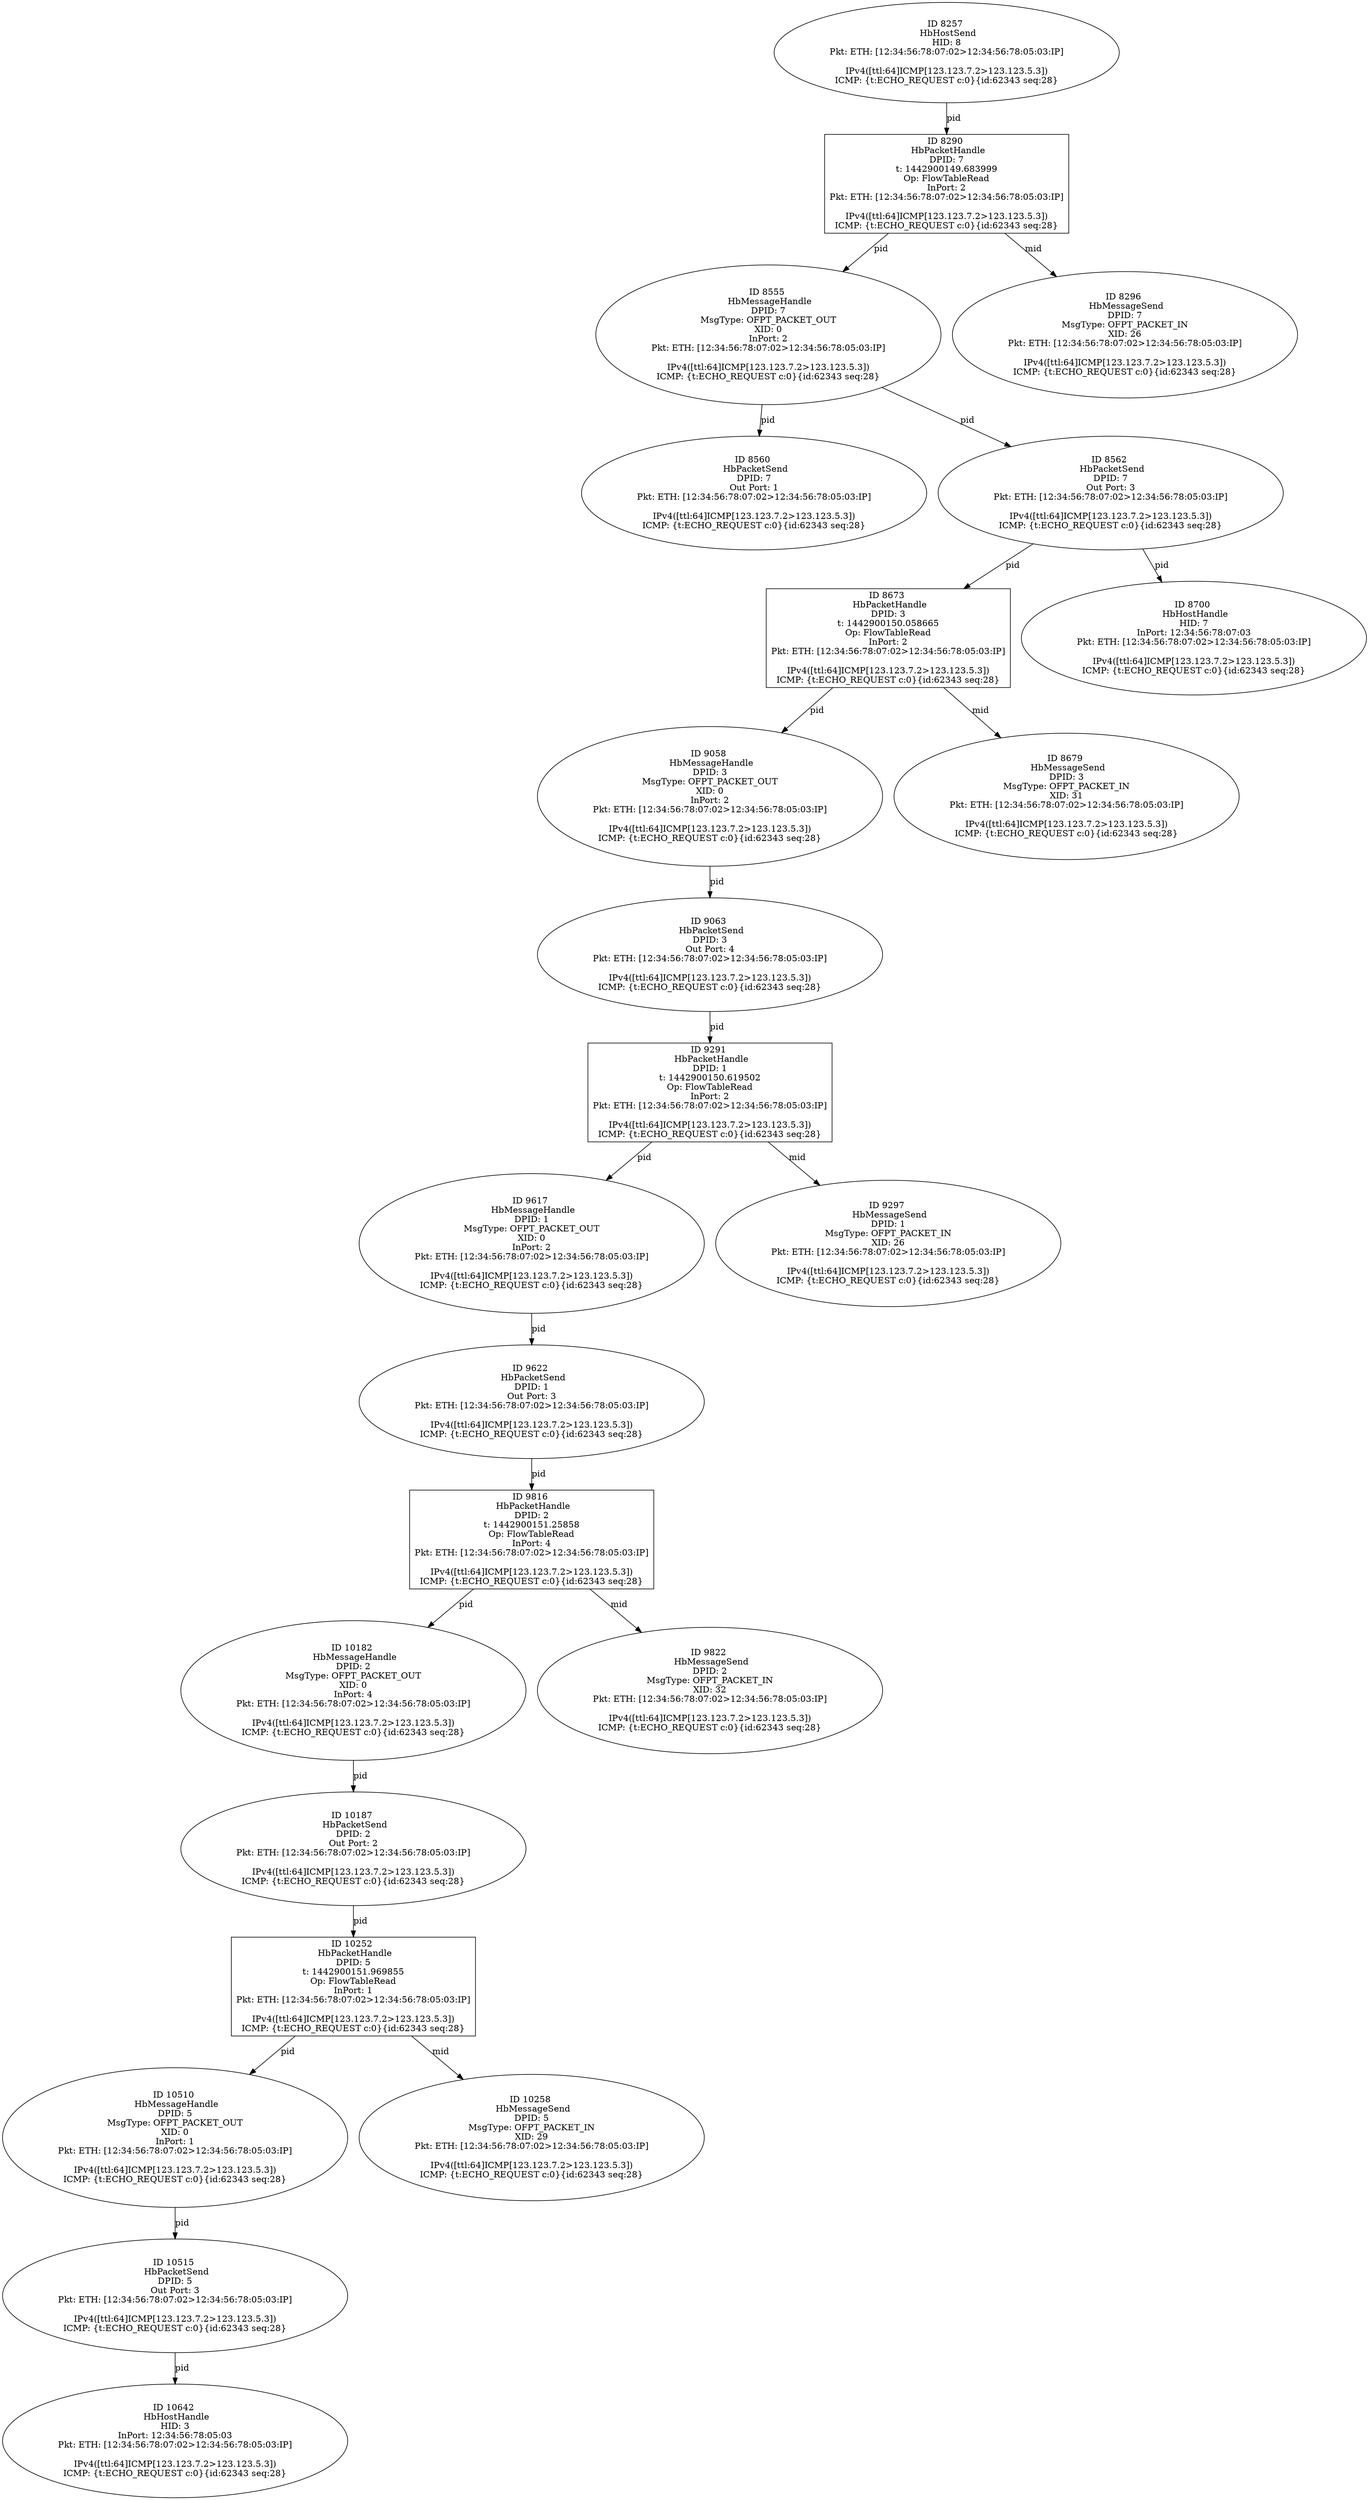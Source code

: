 strict digraph G {
8555 [shape=oval, event=<hb_events.HbMessageHandle object at 0x109aea790>, label="ID 8555 
 HbMessageHandle
DPID: 7
MsgType: OFPT_PACKET_OUT
XID: 0
InPort: 2
Pkt: ETH: [12:34:56:78:07:02>12:34:56:78:05:03:IP]

IPv4([ttl:64]ICMP[123.123.7.2>123.123.5.3])
ICMP: {t:ECHO_REQUEST c:0}{id:62343 seq:28}"];
10252 [shape=box, event=<hb_events.HbPacketHandle object at 0x109f12810>, label="ID 10252 
 HbPacketHandle
DPID: 5
t: 1442900151.969855
Op: FlowTableRead
InPort: 1
Pkt: ETH: [12:34:56:78:07:02>12:34:56:78:05:03:IP]

IPv4([ttl:64]ICMP[123.123.7.2>123.123.5.3])
ICMP: {t:ECHO_REQUEST c:0}{id:62343 seq:28}"];
10510 [shape=oval, event=<hb_events.HbMessageHandle object at 0x10a014790>, label="ID 10510 
 HbMessageHandle
DPID: 5
MsgType: OFPT_PACKET_OUT
XID: 0
InPort: 1
Pkt: ETH: [12:34:56:78:07:02>12:34:56:78:05:03:IP]

IPv4([ttl:64]ICMP[123.123.7.2>123.123.5.3])
ICMP: {t:ECHO_REQUEST c:0}{id:62343 seq:28}"];
9617 [shape=oval, event=<hb_events.HbMessageHandle object at 0x109d14890>, label="ID 9617 
 HbMessageHandle
DPID: 1
MsgType: OFPT_PACKET_OUT
XID: 0
InPort: 2
Pkt: ETH: [12:34:56:78:07:02>12:34:56:78:05:03:IP]

IPv4([ttl:64]ICMP[123.123.7.2>123.123.5.3])
ICMP: {t:ECHO_REQUEST c:0}{id:62343 seq:28}"];
10642 [shape=oval, event=<hb_events.HbHostHandle object at 0x10a063d10>, label="ID 10642 
 HbHostHandle
HID: 3
InPort: 12:34:56:78:05:03
Pkt: ETH: [12:34:56:78:07:02>12:34:56:78:05:03:IP]

IPv4([ttl:64]ICMP[123.123.7.2>123.123.5.3])
ICMP: {t:ECHO_REQUEST c:0}{id:62343 seq:28}"];
10515 [shape=oval, event=<hb_events.HbPacketSend object at 0x10a014d10>, label="ID 10515 
 HbPacketSend
DPID: 5
Out Port: 3
Pkt: ETH: [12:34:56:78:07:02>12:34:56:78:05:03:IP]

IPv4([ttl:64]ICMP[123.123.7.2>123.123.5.3])
ICMP: {t:ECHO_REQUEST c:0}{id:62343 seq:28}"];
9622 [shape=oval, event=<hb_events.HbPacketSend object at 0x109ce0f50>, label="ID 9622 
 HbPacketSend
DPID: 1
Out Port: 3
Pkt: ETH: [12:34:56:78:07:02>12:34:56:78:05:03:IP]

IPv4([ttl:64]ICMP[123.123.7.2>123.123.5.3])
ICMP: {t:ECHO_REQUEST c:0}{id:62343 seq:28}"];
8257 [shape=oval, event=<hb_events.HbHostSend object at 0x109a6b790>, label="ID 8257 
 HbHostSend
HID: 8
Pkt: ETH: [12:34:56:78:07:02>12:34:56:78:05:03:IP]

IPv4([ttl:64]ICMP[123.123.7.2>123.123.5.3])
ICMP: {t:ECHO_REQUEST c:0}{id:62343 seq:28}"];
10187 [shape=oval, event=<hb_events.HbPacketSend object at 0x109ecafd0>, label="ID 10187 
 HbPacketSend
DPID: 2
Out Port: 2
Pkt: ETH: [12:34:56:78:07:02>12:34:56:78:05:03:IP]

IPv4([ttl:64]ICMP[123.123.7.2>123.123.5.3])
ICMP: {t:ECHO_REQUEST c:0}{id:62343 seq:28}"];
10182 [shape=oval, event=<hb_events.HbMessageHandle object at 0x109edeb10>, label="ID 10182 
 HbMessageHandle
DPID: 2
MsgType: OFPT_PACKET_OUT
XID: 0
InPort: 4
Pkt: ETH: [12:34:56:78:07:02>12:34:56:78:05:03:IP]

IPv4([ttl:64]ICMP[123.123.7.2>123.123.5.3])
ICMP: {t:ECHO_REQUEST c:0}{id:62343 seq:28}"];
9291 [shape=box, event=<hb_events.HbPacketHandle object at 0x109c4e750>, label="ID 9291 
 HbPacketHandle
DPID: 1
t: 1442900150.619502
Op: FlowTableRead
InPort: 2
Pkt: ETH: [12:34:56:78:07:02>12:34:56:78:05:03:IP]

IPv4([ttl:64]ICMP[123.123.7.2>123.123.5.3])
ICMP: {t:ECHO_REQUEST c:0}{id:62343 seq:28}"];
8290 [shape=box, event=<hb_events.HbPacketHandle object at 0x109a73610>, label="ID 8290 
 HbPacketHandle
DPID: 7
t: 1442900149.683999
Op: FlowTableRead
InPort: 2
Pkt: ETH: [12:34:56:78:07:02>12:34:56:78:05:03:IP]

IPv4([ttl:64]ICMP[123.123.7.2>123.123.5.3])
ICMP: {t:ECHO_REQUEST c:0}{id:62343 seq:28}"];
9297 [shape=oval, event=<hb_events.HbMessageSend object at 0x109c42090>, label="ID 9297 
 HbMessageSend
DPID: 1
MsgType: OFPT_PACKET_IN
XID: 26
Pkt: ETH: [12:34:56:78:07:02>12:34:56:78:05:03:IP]

IPv4([ttl:64]ICMP[123.123.7.2>123.123.5.3])
ICMP: {t:ECHO_REQUEST c:0}{id:62343 seq:28}"];
9816 [shape=box, event=<hb_events.HbPacketHandle object at 0x109db5950>, label="ID 9816 
 HbPacketHandle
DPID: 2
t: 1442900151.25858
Op: FlowTableRead
InPort: 4
Pkt: ETH: [12:34:56:78:07:02>12:34:56:78:05:03:IP]

IPv4([ttl:64]ICMP[123.123.7.2>123.123.5.3])
ICMP: {t:ECHO_REQUEST c:0}{id:62343 seq:28}"];
9822 [shape=oval, event=<hb_events.HbMessageSend object at 0x109dbd210>, label="ID 9822 
 HbMessageSend
DPID: 2
MsgType: OFPT_PACKET_IN
XID: 32
Pkt: ETH: [12:34:56:78:07:02>12:34:56:78:05:03:IP]

IPv4([ttl:64]ICMP[123.123.7.2>123.123.5.3])
ICMP: {t:ECHO_REQUEST c:0}{id:62343 seq:28}"];
8673 [shape=box, event=<hb_events.HbPacketHandle object at 0x109b1e190>, label="ID 8673 
 HbPacketHandle
DPID: 3
t: 1442900150.058665
Op: FlowTableRead
InPort: 2
Pkt: ETH: [12:34:56:78:07:02>12:34:56:78:05:03:IP]

IPv4([ttl:64]ICMP[123.123.7.2>123.123.5.3])
ICMP: {t:ECHO_REQUEST c:0}{id:62343 seq:28}"];
9058 [shape=oval, event=<hb_events.HbMessageHandle object at 0x109bcfb10>, label="ID 9058 
 HbMessageHandle
DPID: 3
MsgType: OFPT_PACKET_OUT
XID: 0
InPort: 2
Pkt: ETH: [12:34:56:78:07:02>12:34:56:78:05:03:IP]

IPv4([ttl:64]ICMP[123.123.7.2>123.123.5.3])
ICMP: {t:ECHO_REQUEST c:0}{id:62343 seq:28}"];
9063 [shape=oval, event=<hb_events.HbPacketSend object at 0x109bd5050>, label="ID 9063 
 HbPacketSend
DPID: 3
Out Port: 4
Pkt: ETH: [12:34:56:78:07:02>12:34:56:78:05:03:IP]

IPv4([ttl:64]ICMP[123.123.7.2>123.123.5.3])
ICMP: {t:ECHO_REQUEST c:0}{id:62343 seq:28}"];
8296 [shape=oval, event=<hb_events.HbMessageSend object at 0x109a73dd0>, label="ID 8296 
 HbMessageSend
DPID: 7
MsgType: OFPT_PACKET_IN
XID: 26
Pkt: ETH: [12:34:56:78:07:02>12:34:56:78:05:03:IP]

IPv4([ttl:64]ICMP[123.123.7.2>123.123.5.3])
ICMP: {t:ECHO_REQUEST c:0}{id:62343 seq:28}"];
8679 [shape=oval, event=<hb_events.HbMessageSend object at 0x109b1efd0>, label="ID 8679 
 HbMessageSend
DPID: 3
MsgType: OFPT_PACKET_IN
XID: 31
Pkt: ETH: [12:34:56:78:07:02>12:34:56:78:05:03:IP]

IPv4([ttl:64]ICMP[123.123.7.2>123.123.5.3])
ICMP: {t:ECHO_REQUEST c:0}{id:62343 seq:28}"];
10258 [shape=oval, event=<hb_events.HbMessageSend object at 0x109f1fa90>, label="ID 10258 
 HbMessageSend
DPID: 5
MsgType: OFPT_PACKET_IN
XID: 29
Pkt: ETH: [12:34:56:78:07:02>12:34:56:78:05:03:IP]

IPv4([ttl:64]ICMP[123.123.7.2>123.123.5.3])
ICMP: {t:ECHO_REQUEST c:0}{id:62343 seq:28}"];
8560 [shape=oval, event=<hb_events.HbPacketSend object at 0x109af2590>, label="ID 8560 
 HbPacketSend
DPID: 7
Out Port: 1
Pkt: ETH: [12:34:56:78:07:02>12:34:56:78:05:03:IP]

IPv4([ttl:64]ICMP[123.123.7.2>123.123.5.3])
ICMP: {t:ECHO_REQUEST c:0}{id:62343 seq:28}"];
8562 [shape=oval, event=<hb_events.HbPacketSend object at 0x109af2fd0>, label="ID 8562 
 HbPacketSend
DPID: 7
Out Port: 3
Pkt: ETH: [12:34:56:78:07:02>12:34:56:78:05:03:IP]

IPv4([ttl:64]ICMP[123.123.7.2>123.123.5.3])
ICMP: {t:ECHO_REQUEST c:0}{id:62343 seq:28}"];
8700 [shape=oval, event=<hb_events.HbHostHandle object at 0x109b2b310>, label="ID 8700 
 HbHostHandle
HID: 7
InPort: 12:34:56:78:07:03
Pkt: ETH: [12:34:56:78:07:02>12:34:56:78:05:03:IP]

IPv4([ttl:64]ICMP[123.123.7.2>123.123.5.3])
ICMP: {t:ECHO_REQUEST c:0}{id:62343 seq:28}"];
10252 -> 10258  [rel=mid, label=mid];
10252 -> 10510  [rel=pid, label=pid];
10510 -> 10515  [rel=pid, label=pid];
9617 -> 9622  [rel=pid, label=pid];
10515 -> 10642  [rel=pid, label=pid];
9622 -> 9816  [rel=pid, label=pid];
8257 -> 8290  [rel=pid, label=pid];
9291 -> 9617  [rel=pid, label=pid];
9291 -> 9297  [rel=mid, label=mid];
10182 -> 10187  [rel=pid, label=pid];
10187 -> 10252  [rel=pid, label=pid];
9058 -> 9063  [rel=pid, label=pid];
9816 -> 10182  [rel=pid, label=pid];
9816 -> 9822  [rel=mid, label=mid];
8673 -> 9058  [rel=pid, label=pid];
8673 -> 8679  [rel=mid, label=mid];
8290 -> 8296  [rel=mid, label=mid];
8290 -> 8555  [rel=pid, label=pid];
9063 -> 9291  [rel=pid, label=pid];
8555 -> 8560  [rel=pid, label=pid];
8555 -> 8562  [rel=pid, label=pid];
8562 -> 8673  [rel=pid, label=pid];
8562 -> 8700  [rel=pid, label=pid];
}
